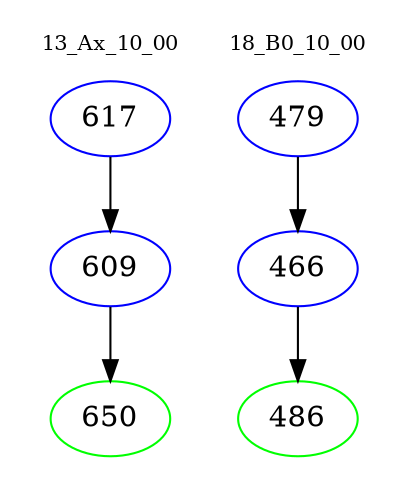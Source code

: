 digraph{
subgraph cluster_0 {
color = white
label = "13_Ax_10_00";
fontsize=10;
T0_617 [label="617", color="blue"]
T0_617 -> T0_609 [color="black"]
T0_609 [label="609", color="blue"]
T0_609 -> T0_650 [color="black"]
T0_650 [label="650", color="green"]
}
subgraph cluster_1 {
color = white
label = "18_B0_10_00";
fontsize=10;
T1_479 [label="479", color="blue"]
T1_479 -> T1_466 [color="black"]
T1_466 [label="466", color="blue"]
T1_466 -> T1_486 [color="black"]
T1_486 [label="486", color="green"]
}
}

